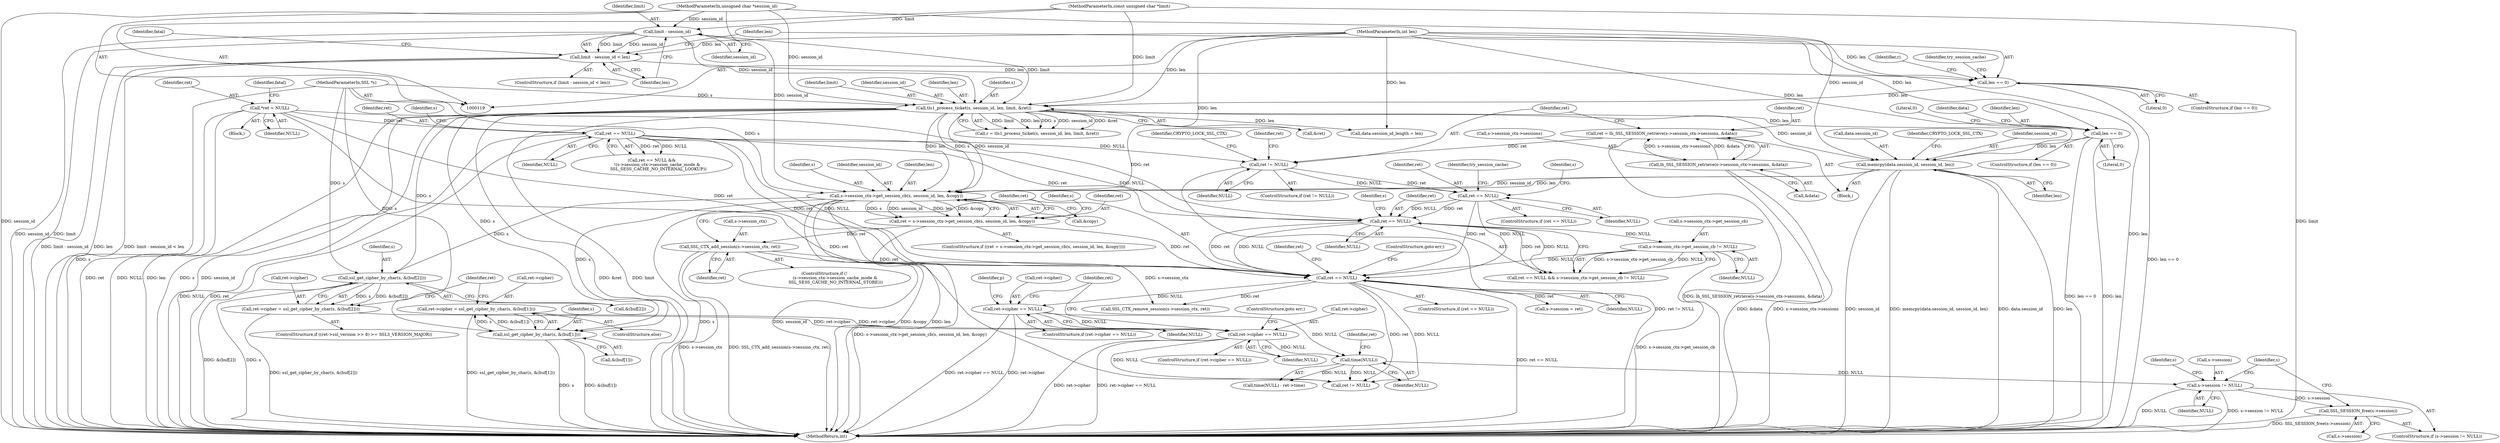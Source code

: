 digraph "0_openssl_a004e72b95835136d3f1ea90517f706c24c03da7_0@API" {
"1000471" [label="(Call,SSL_SESSION_free(s->session))"];
"1000466" [label="(Call,s->session != NULL)"];
"1000434" [label="(Call,time(NULL))"];
"1000420" [label="(Call,ret->cipher == NULL)"];
"1000409" [label="(Call,ret->cipher = ssl_get_cipher_by_char(s, &(buf[1])))"];
"1000413" [label="(Call,ssl_get_cipher_by_char(s, &(buf[1])))"];
"1000158" [label="(Call,tls1_process_ticket(s, session_id, len, limit, &ret))"];
"1000120" [label="(MethodParameterIn,SSL *s)"];
"1000140" [label="(Call,limit - session_id)"];
"1000123" [label="(MethodParameterIn,const unsigned char *limit)"];
"1000121" [label="(MethodParameterIn,unsigned char *session_id)"];
"1000150" [label="(Call,len == 0)"];
"1000139" [label="(Call,limit - session_id < len)"];
"1000122" [label="(MethodParameterIn,int len)"];
"1000285" [label="(Call,s->session_ctx->get_session_cb(s, session_id, len, &copy))"];
"1000219" [label="(Call,memcpy(data.session_id, session_id, len))"];
"1000214" [label="(Call,len == 0)"];
"1000398" [label="(Call,ret->cipher = ssl_get_cipher_by_char(s, &(buf[2])))"];
"1000402" [label="(Call,ssl_get_cipher_by_char(s, &(buf[2])))"];
"1000370" [label="(Call,ret->cipher == NULL)"];
"1000324" [label="(Call,ret == NULL)"];
"1000283" [label="(Call,ret = s->session_ctx->get_session_cb(s, session_id, len, &copy))"];
"1000252" [label="(Call,ret == NULL)"];
"1000238" [label="(Call,ret != NULL)"];
"1000227" [label="(Call,ret = lh_SSL_SESSION_retrieve(s->session_ctx->sessions, &data))"];
"1000229" [label="(Call,lh_SSL_SESSION_retrieve(s->session_ctx->sessions, &data))"];
"1000188" [label="(Call,ret == NULL)"];
"1000126" [label="(Call,*ret = NULL)"];
"1000267" [label="(Call,ret == NULL)"];
"1000318" [label="(Call,SSL_CTX_add_session(s->session_ctx, ret))"];
"1000270" [label="(Call,s->session_ctx->get_session_cb != NULL)"];
"1000251" [label="(ControlStructure,if (ret == NULL))"];
"1000140" [label="(Call,limit - session_id)"];
"1000424" [label="(Identifier,NULL)"];
"1000415" [label="(Call,&(buf[1]))"];
"1000228" [label="(Identifier,ret)"];
"1000403" [label="(Identifier,s)"];
"1000139" [label="(Call,limit - session_id < len)"];
"1000142" [label="(Identifier,session_id)"];
"1000408" [label="(ControlStructure,else)"];
"1000213" [label="(ControlStructure,if (len == 0))"];
"1000189" [label="(Identifier,ret)"];
"1000437" [label="(Identifier,ret)"];
"1000121" [label="(MethodParameterIn,unsigned char *session_id)"];
"1000220" [label="(Call,data.session_id)"];
"1000151" [label="(Identifier,len)"];
"1000122" [label="(MethodParameterIn,int len)"];
"1000296" [label="(Identifier,s)"];
"1000413" [label="(Call,ssl_get_cipher_by_char(s, &(buf[1])))"];
"1000470" [label="(Identifier,NULL)"];
"1000326" [label="(Identifier,NULL)"];
"1000269" [label="(Identifier,NULL)"];
"1000224" [label="(Identifier,len)"];
"1000477" [label="(Identifier,s)"];
"1000124" [label="(Block,)"];
"1000163" [label="(Call,&ret)"];
"1000266" [label="(Call,ret == NULL && s->session_ctx->get_session_cb != NULL)"];
"1000250" [label="(Identifier,CRYPTO_LOCK_SSL_CTX)"];
"1000380" [label="(Identifier,p)"];
"1000162" [label="(Identifier,limit)"];
"1000221" [label="(Identifier,data)"];
"1000410" [label="(Call,ret->cipher)"];
"1000229" [label="(Call,lh_SSL_SESSION_retrieve(s->session_ctx->sessions, &data))"];
"1000195" [label="(Identifier,s)"];
"1000370" [label="(Call,ret->cipher == NULL)"];
"1000319" [label="(Call,s->session_ctx)"];
"1000208" [label="(Call,data.session_id_length = len)"];
"1000141" [label="(Identifier,limit)"];
"1000226" [label="(Identifier,CRYPTO_LOCK_SSL_CTX)"];
"1000252" [label="(Call,ret == NULL)"];
"1000143" [label="(Identifier,len)"];
"1000282" [label="(ControlStructure,if ((ret = s->session_ctx->get_session_cb(s, session_id, len, &copy))))"];
"1000516" [label="(MethodReturn,int)"];
"1000276" [label="(Identifier,NULL)"];
"1000285" [label="(Call,s->session_ctx->get_session_cb(s, session_id, len, &copy))"];
"1000238" [label="(Call,ret != NULL)"];
"1000271" [label="(Call,s->session_ctx->get_session_cb)"];
"1000435" [label="(Identifier,NULL)"];
"1000472" [label="(Call,s->session)"];
"1000223" [label="(Identifier,session_id)"];
"1000371" [label="(Call,ret->cipher)"];
"1000215" [label="(Identifier,len)"];
"1000325" [label="(Identifier,ret)"];
"1000322" [label="(Identifier,ret)"];
"1000323" [label="(ControlStructure,if (ret == NULL))"];
"1000433" [label="(Call,time(NULL) - ret->time)"];
"1000422" [label="(Identifier,ret)"];
"1000149" [label="(ControlStructure,if (len == 0))"];
"1000286" [label="(Identifier,s)"];
"1000414" [label="(Identifier,s)"];
"1000465" [label="(ControlStructure,if (s->session != NULL))"];
"1000160" [label="(Identifier,session_id)"];
"1000245" [label="(Identifier,ret)"];
"1000158" [label="(Call,tls1_process_ticket(s, session_id, len, limit, &ret))"];
"1000253" [label="(Identifier,ret)"];
"1000131" [label="(Identifier,fatal)"];
"1000429" [label="(Identifier,ret)"];
"1000219" [label="(Call,memcpy(data.session_id, session_id, len))"];
"1000227" [label="(Call,ret = lh_SSL_SESSION_retrieve(s->session_ctx->sessions, &data))"];
"1000493" [label="(Call,ret != NULL)"];
"1000161" [label="(Identifier,len)"];
"1000270" [label="(Call,s->session_ctx->get_session_cb != NULL)"];
"1000466" [label="(Call,s->session != NULL)"];
"1000159" [label="(Identifier,s)"];
"1000190" [label="(Identifier,NULL)"];
"1000237" [label="(ControlStructure,if (ret != NULL))"];
"1000390" [label="(ControlStructure,if ((ret->ssl_version >> 8) >= SSL3_VERSION_MAJOR))"];
"1000399" [label="(Call,ret->cipher)"];
"1000473" [label="(Identifier,s)"];
"1000265" [label="(Identifier,try_session_cache)"];
"1000475" [label="(Call,s->session = ret)"];
"1000451" [label="(Call,SSL_CTX_remove_session(s->session_ctx, ret))"];
"1000187" [label="(Call,ret == NULL &&\n        !(s->session_ctx->session_cache_mode &\n          SSL_SESS_CACHE_NO_INTERNAL_LOOKUP))"];
"1000138" [label="(ControlStructure,if (limit - session_id < len))"];
"1000127" [label="(Identifier,ret)"];
"1000283" [label="(Call,ret = s->session_ctx->get_session_cb(s, session_id, len, &copy))"];
"1000188" [label="(Call,ret == NULL)"];
"1000230" [label="(Call,s->session_ctx->sessions)"];
"1000152" [label="(Literal,0)"];
"1000146" [label="(Identifier,fatal)"];
"1000409" [label="(Call,ret->cipher = ssl_get_cipher_by_char(s, &(buf[1])))"];
"1000156" [label="(Call,r = tls1_process_ticket(s, session_id, len, limit, &ret))"];
"1000289" [label="(Call,&copy)"];
"1000235" [label="(Call,&data)"];
"1000199" [label="(Block,)"];
"1000287" [label="(Identifier,session_id)"];
"1000150" [label="(Call,len == 0)"];
"1000157" [label="(Identifier,r)"];
"1000120" [label="(MethodParameterIn,SSL *s)"];
"1000126" [label="(Call,*ret = NULL)"];
"1000284" [label="(Identifier,ret)"];
"1000324" [label="(Call,ret == NULL)"];
"1000420" [label="(Call,ret->cipher == NULL)"];
"1000218" [label="(Literal,0)"];
"1000467" [label="(Call,s->session)"];
"1000154" [label="(Identifier,try_session_cache)"];
"1000267" [label="(Call,ret == NULL)"];
"1000425" [label="(ControlStructure,goto err;)"];
"1000128" [label="(Identifier,NULL)"];
"1000273" [label="(Identifier,s)"];
"1000216" [label="(Literal,0)"];
"1000404" [label="(Call,&(buf[2]))"];
"1000369" [label="(ControlStructure,if (ret->cipher == NULL))"];
"1000240" [label="(Identifier,NULL)"];
"1000288" [label="(Identifier,len)"];
"1000318" [label="(Call,SSL_CTX_add_session(s->session_ctx, ret))"];
"1000419" [label="(ControlStructure,if (ret->cipher == NULL))"];
"1000471" [label="(Call,SSL_SESSION_free(s->session))"];
"1000434" [label="(Call,time(NULL))"];
"1000268" [label="(Identifier,ret)"];
"1000402" [label="(Call,ssl_get_cipher_by_char(s, &(buf[2])))"];
"1000421" [label="(Call,ret->cipher)"];
"1000259" [label="(Identifier,s)"];
"1000254" [label="(Identifier,NULL)"];
"1000398" [label="(Call,ret->cipher = ssl_get_cipher_by_char(s, &(buf[2])))"];
"1000309" [label="(ControlStructure,if (!\n                (s->session_ctx->session_cache_mode &\n                 SSL_SESS_CACHE_NO_INTERNAL_STORE)))"];
"1000214" [label="(Call,len == 0)"];
"1000239" [label="(Identifier,ret)"];
"1000123" [label="(MethodParameterIn,const unsigned char *limit)"];
"1000374" [label="(Identifier,NULL)"];
"1000332" [label="(Identifier,ret)"];
"1000327" [label="(ControlStructure,goto err;)"];
"1000471" -> "1000465"  [label="AST: "];
"1000471" -> "1000472"  [label="CFG: "];
"1000472" -> "1000471"  [label="AST: "];
"1000477" -> "1000471"  [label="CFG: "];
"1000471" -> "1000516"  [label="DDG: SSL_SESSION_free(s->session)"];
"1000466" -> "1000471"  [label="DDG: s->session"];
"1000466" -> "1000465"  [label="AST: "];
"1000466" -> "1000470"  [label="CFG: "];
"1000467" -> "1000466"  [label="AST: "];
"1000470" -> "1000466"  [label="AST: "];
"1000473" -> "1000466"  [label="CFG: "];
"1000477" -> "1000466"  [label="CFG: "];
"1000466" -> "1000516"  [label="DDG: NULL"];
"1000466" -> "1000516"  [label="DDG: s->session != NULL"];
"1000434" -> "1000466"  [label="DDG: NULL"];
"1000434" -> "1000433"  [label="AST: "];
"1000434" -> "1000435"  [label="CFG: "];
"1000435" -> "1000434"  [label="AST: "];
"1000437" -> "1000434"  [label="CFG: "];
"1000434" -> "1000433"  [label="DDG: NULL"];
"1000420" -> "1000434"  [label="DDG: NULL"];
"1000370" -> "1000434"  [label="DDG: NULL"];
"1000434" -> "1000493"  [label="DDG: NULL"];
"1000420" -> "1000419"  [label="AST: "];
"1000420" -> "1000424"  [label="CFG: "];
"1000421" -> "1000420"  [label="AST: "];
"1000424" -> "1000420"  [label="AST: "];
"1000425" -> "1000420"  [label="CFG: "];
"1000429" -> "1000420"  [label="CFG: "];
"1000420" -> "1000516"  [label="DDG: ret->cipher == NULL"];
"1000420" -> "1000516"  [label="DDG: ret->cipher"];
"1000409" -> "1000420"  [label="DDG: ret->cipher"];
"1000398" -> "1000420"  [label="DDG: ret->cipher"];
"1000370" -> "1000420"  [label="DDG: NULL"];
"1000420" -> "1000493"  [label="DDG: NULL"];
"1000409" -> "1000408"  [label="AST: "];
"1000409" -> "1000413"  [label="CFG: "];
"1000410" -> "1000409"  [label="AST: "];
"1000413" -> "1000409"  [label="AST: "];
"1000422" -> "1000409"  [label="CFG: "];
"1000409" -> "1000516"  [label="DDG: ssl_get_cipher_by_char(s, &(buf[1]))"];
"1000413" -> "1000409"  [label="DDG: s"];
"1000413" -> "1000409"  [label="DDG: &(buf[1])"];
"1000413" -> "1000415"  [label="CFG: "];
"1000414" -> "1000413"  [label="AST: "];
"1000415" -> "1000413"  [label="AST: "];
"1000413" -> "1000516"  [label="DDG: s"];
"1000413" -> "1000516"  [label="DDG: &(buf[1])"];
"1000158" -> "1000413"  [label="DDG: s"];
"1000285" -> "1000413"  [label="DDG: s"];
"1000120" -> "1000413"  [label="DDG: s"];
"1000158" -> "1000156"  [label="AST: "];
"1000158" -> "1000163"  [label="CFG: "];
"1000159" -> "1000158"  [label="AST: "];
"1000160" -> "1000158"  [label="AST: "];
"1000161" -> "1000158"  [label="AST: "];
"1000162" -> "1000158"  [label="AST: "];
"1000163" -> "1000158"  [label="AST: "];
"1000156" -> "1000158"  [label="CFG: "];
"1000158" -> "1000516"  [label="DDG: s"];
"1000158" -> "1000516"  [label="DDG: session_id"];
"1000158" -> "1000516"  [label="DDG: &ret"];
"1000158" -> "1000516"  [label="DDG: limit"];
"1000158" -> "1000516"  [label="DDG: len"];
"1000158" -> "1000156"  [label="DDG: limit"];
"1000158" -> "1000156"  [label="DDG: len"];
"1000158" -> "1000156"  [label="DDG: s"];
"1000158" -> "1000156"  [label="DDG: session_id"];
"1000158" -> "1000156"  [label="DDG: &ret"];
"1000120" -> "1000158"  [label="DDG: s"];
"1000140" -> "1000158"  [label="DDG: session_id"];
"1000140" -> "1000158"  [label="DDG: limit"];
"1000121" -> "1000158"  [label="DDG: session_id"];
"1000150" -> "1000158"  [label="DDG: len"];
"1000122" -> "1000158"  [label="DDG: len"];
"1000123" -> "1000158"  [label="DDG: limit"];
"1000158" -> "1000208"  [label="DDG: len"];
"1000158" -> "1000214"  [label="DDG: len"];
"1000158" -> "1000219"  [label="DDG: session_id"];
"1000158" -> "1000285"  [label="DDG: s"];
"1000158" -> "1000285"  [label="DDG: session_id"];
"1000158" -> "1000285"  [label="DDG: len"];
"1000158" -> "1000402"  [label="DDG: s"];
"1000120" -> "1000119"  [label="AST: "];
"1000120" -> "1000516"  [label="DDG: s"];
"1000120" -> "1000285"  [label="DDG: s"];
"1000120" -> "1000402"  [label="DDG: s"];
"1000140" -> "1000139"  [label="AST: "];
"1000140" -> "1000142"  [label="CFG: "];
"1000141" -> "1000140"  [label="AST: "];
"1000142" -> "1000140"  [label="AST: "];
"1000143" -> "1000140"  [label="CFG: "];
"1000140" -> "1000516"  [label="DDG: session_id"];
"1000140" -> "1000516"  [label="DDG: limit"];
"1000140" -> "1000139"  [label="DDG: limit"];
"1000140" -> "1000139"  [label="DDG: session_id"];
"1000123" -> "1000140"  [label="DDG: limit"];
"1000121" -> "1000140"  [label="DDG: session_id"];
"1000123" -> "1000119"  [label="AST: "];
"1000123" -> "1000516"  [label="DDG: limit"];
"1000121" -> "1000119"  [label="AST: "];
"1000121" -> "1000516"  [label="DDG: session_id"];
"1000121" -> "1000219"  [label="DDG: session_id"];
"1000121" -> "1000285"  [label="DDG: session_id"];
"1000150" -> "1000149"  [label="AST: "];
"1000150" -> "1000152"  [label="CFG: "];
"1000151" -> "1000150"  [label="AST: "];
"1000152" -> "1000150"  [label="AST: "];
"1000154" -> "1000150"  [label="CFG: "];
"1000157" -> "1000150"  [label="CFG: "];
"1000150" -> "1000516"  [label="DDG: len == 0"];
"1000139" -> "1000150"  [label="DDG: len"];
"1000122" -> "1000150"  [label="DDG: len"];
"1000139" -> "1000138"  [label="AST: "];
"1000139" -> "1000143"  [label="CFG: "];
"1000143" -> "1000139"  [label="AST: "];
"1000146" -> "1000139"  [label="CFG: "];
"1000151" -> "1000139"  [label="CFG: "];
"1000139" -> "1000516"  [label="DDG: limit - session_id < len"];
"1000139" -> "1000516"  [label="DDG: limit - session_id"];
"1000139" -> "1000516"  [label="DDG: len"];
"1000122" -> "1000139"  [label="DDG: len"];
"1000122" -> "1000119"  [label="AST: "];
"1000122" -> "1000516"  [label="DDG: len"];
"1000122" -> "1000208"  [label="DDG: len"];
"1000122" -> "1000214"  [label="DDG: len"];
"1000122" -> "1000219"  [label="DDG: len"];
"1000122" -> "1000285"  [label="DDG: len"];
"1000285" -> "1000283"  [label="AST: "];
"1000285" -> "1000289"  [label="CFG: "];
"1000286" -> "1000285"  [label="AST: "];
"1000287" -> "1000285"  [label="AST: "];
"1000288" -> "1000285"  [label="AST: "];
"1000289" -> "1000285"  [label="AST: "];
"1000283" -> "1000285"  [label="CFG: "];
"1000285" -> "1000516"  [label="DDG: s"];
"1000285" -> "1000516"  [label="DDG: session_id"];
"1000285" -> "1000516"  [label="DDG: &copy"];
"1000285" -> "1000516"  [label="DDG: len"];
"1000285" -> "1000283"  [label="DDG: s"];
"1000285" -> "1000283"  [label="DDG: session_id"];
"1000285" -> "1000283"  [label="DDG: len"];
"1000285" -> "1000283"  [label="DDG: &copy"];
"1000219" -> "1000285"  [label="DDG: session_id"];
"1000219" -> "1000285"  [label="DDG: len"];
"1000285" -> "1000402"  [label="DDG: s"];
"1000219" -> "1000199"  [label="AST: "];
"1000219" -> "1000224"  [label="CFG: "];
"1000220" -> "1000219"  [label="AST: "];
"1000223" -> "1000219"  [label="AST: "];
"1000224" -> "1000219"  [label="AST: "];
"1000226" -> "1000219"  [label="CFG: "];
"1000219" -> "1000516"  [label="DDG: session_id"];
"1000219" -> "1000516"  [label="DDG: memcpy(data.session_id, session_id, len)"];
"1000219" -> "1000516"  [label="DDG: data.session_id"];
"1000219" -> "1000516"  [label="DDG: len"];
"1000214" -> "1000219"  [label="DDG: len"];
"1000214" -> "1000213"  [label="AST: "];
"1000214" -> "1000216"  [label="CFG: "];
"1000215" -> "1000214"  [label="AST: "];
"1000216" -> "1000214"  [label="AST: "];
"1000218" -> "1000214"  [label="CFG: "];
"1000221" -> "1000214"  [label="CFG: "];
"1000214" -> "1000516"  [label="DDG: len == 0"];
"1000214" -> "1000516"  [label="DDG: len"];
"1000398" -> "1000390"  [label="AST: "];
"1000398" -> "1000402"  [label="CFG: "];
"1000399" -> "1000398"  [label="AST: "];
"1000402" -> "1000398"  [label="AST: "];
"1000422" -> "1000398"  [label="CFG: "];
"1000398" -> "1000516"  [label="DDG: ssl_get_cipher_by_char(s, &(buf[2]))"];
"1000402" -> "1000398"  [label="DDG: s"];
"1000402" -> "1000398"  [label="DDG: &(buf[2])"];
"1000402" -> "1000404"  [label="CFG: "];
"1000403" -> "1000402"  [label="AST: "];
"1000404" -> "1000402"  [label="AST: "];
"1000402" -> "1000516"  [label="DDG: &(buf[2])"];
"1000402" -> "1000516"  [label="DDG: s"];
"1000370" -> "1000369"  [label="AST: "];
"1000370" -> "1000374"  [label="CFG: "];
"1000371" -> "1000370"  [label="AST: "];
"1000374" -> "1000370"  [label="AST: "];
"1000380" -> "1000370"  [label="CFG: "];
"1000429" -> "1000370"  [label="CFG: "];
"1000370" -> "1000516"  [label="DDG: ret->cipher == NULL"];
"1000370" -> "1000516"  [label="DDG: ret->cipher"];
"1000324" -> "1000370"  [label="DDG: NULL"];
"1000324" -> "1000323"  [label="AST: "];
"1000324" -> "1000326"  [label="CFG: "];
"1000325" -> "1000324"  [label="AST: "];
"1000326" -> "1000324"  [label="AST: "];
"1000327" -> "1000324"  [label="CFG: "];
"1000332" -> "1000324"  [label="CFG: "];
"1000324" -> "1000516"  [label="DDG: ret == NULL"];
"1000283" -> "1000324"  [label="DDG: ret"];
"1000252" -> "1000324"  [label="DDG: ret"];
"1000252" -> "1000324"  [label="DDG: NULL"];
"1000188" -> "1000324"  [label="DDG: ret"];
"1000188" -> "1000324"  [label="DDG: NULL"];
"1000267" -> "1000324"  [label="DDG: ret"];
"1000267" -> "1000324"  [label="DDG: NULL"];
"1000126" -> "1000324"  [label="DDG: ret"];
"1000318" -> "1000324"  [label="DDG: ret"];
"1000270" -> "1000324"  [label="DDG: NULL"];
"1000324" -> "1000451"  [label="DDG: ret"];
"1000324" -> "1000475"  [label="DDG: ret"];
"1000324" -> "1000493"  [label="DDG: ret"];
"1000324" -> "1000493"  [label="DDG: NULL"];
"1000283" -> "1000282"  [label="AST: "];
"1000284" -> "1000283"  [label="AST: "];
"1000296" -> "1000283"  [label="CFG: "];
"1000325" -> "1000283"  [label="CFG: "];
"1000283" -> "1000516"  [label="DDG: s->session_ctx->get_session_cb(s, session_id, len, &copy)"];
"1000283" -> "1000318"  [label="DDG: ret"];
"1000252" -> "1000251"  [label="AST: "];
"1000252" -> "1000254"  [label="CFG: "];
"1000253" -> "1000252"  [label="AST: "];
"1000254" -> "1000252"  [label="AST: "];
"1000259" -> "1000252"  [label="CFG: "];
"1000265" -> "1000252"  [label="CFG: "];
"1000238" -> "1000252"  [label="DDG: ret"];
"1000238" -> "1000252"  [label="DDG: NULL"];
"1000252" -> "1000267"  [label="DDG: ret"];
"1000252" -> "1000267"  [label="DDG: NULL"];
"1000238" -> "1000237"  [label="AST: "];
"1000238" -> "1000240"  [label="CFG: "];
"1000239" -> "1000238"  [label="AST: "];
"1000240" -> "1000238"  [label="AST: "];
"1000245" -> "1000238"  [label="CFG: "];
"1000250" -> "1000238"  [label="CFG: "];
"1000238" -> "1000516"  [label="DDG: ret != NULL"];
"1000227" -> "1000238"  [label="DDG: ret"];
"1000188" -> "1000238"  [label="DDG: NULL"];
"1000227" -> "1000199"  [label="AST: "];
"1000227" -> "1000229"  [label="CFG: "];
"1000228" -> "1000227"  [label="AST: "];
"1000229" -> "1000227"  [label="AST: "];
"1000239" -> "1000227"  [label="CFG: "];
"1000227" -> "1000516"  [label="DDG: lh_SSL_SESSION_retrieve(s->session_ctx->sessions, &data)"];
"1000229" -> "1000227"  [label="DDG: s->session_ctx->sessions"];
"1000229" -> "1000227"  [label="DDG: &data"];
"1000229" -> "1000235"  [label="CFG: "];
"1000230" -> "1000229"  [label="AST: "];
"1000235" -> "1000229"  [label="AST: "];
"1000229" -> "1000516"  [label="DDG: &data"];
"1000229" -> "1000516"  [label="DDG: s->session_ctx->sessions"];
"1000188" -> "1000187"  [label="AST: "];
"1000188" -> "1000190"  [label="CFG: "];
"1000189" -> "1000188"  [label="AST: "];
"1000190" -> "1000188"  [label="AST: "];
"1000195" -> "1000188"  [label="CFG: "];
"1000187" -> "1000188"  [label="CFG: "];
"1000188" -> "1000516"  [label="DDG: NULL"];
"1000188" -> "1000516"  [label="DDG: ret"];
"1000188" -> "1000187"  [label="DDG: ret"];
"1000188" -> "1000187"  [label="DDG: NULL"];
"1000126" -> "1000188"  [label="DDG: ret"];
"1000188" -> "1000267"  [label="DDG: ret"];
"1000188" -> "1000267"  [label="DDG: NULL"];
"1000126" -> "1000124"  [label="AST: "];
"1000126" -> "1000128"  [label="CFG: "];
"1000127" -> "1000126"  [label="AST: "];
"1000128" -> "1000126"  [label="AST: "];
"1000131" -> "1000126"  [label="CFG: "];
"1000126" -> "1000516"  [label="DDG: ret"];
"1000126" -> "1000516"  [label="DDG: NULL"];
"1000126" -> "1000267"  [label="DDG: ret"];
"1000126" -> "1000493"  [label="DDG: ret"];
"1000267" -> "1000266"  [label="AST: "];
"1000267" -> "1000269"  [label="CFG: "];
"1000268" -> "1000267"  [label="AST: "];
"1000269" -> "1000267"  [label="AST: "];
"1000273" -> "1000267"  [label="CFG: "];
"1000266" -> "1000267"  [label="CFG: "];
"1000267" -> "1000266"  [label="DDG: ret"];
"1000267" -> "1000266"  [label="DDG: NULL"];
"1000267" -> "1000270"  [label="DDG: NULL"];
"1000318" -> "1000309"  [label="AST: "];
"1000318" -> "1000322"  [label="CFG: "];
"1000319" -> "1000318"  [label="AST: "];
"1000322" -> "1000318"  [label="AST: "];
"1000325" -> "1000318"  [label="CFG: "];
"1000318" -> "1000516"  [label="DDG: SSL_CTX_add_session(s->session_ctx, ret)"];
"1000318" -> "1000516"  [label="DDG: s->session_ctx"];
"1000318" -> "1000451"  [label="DDG: s->session_ctx"];
"1000270" -> "1000266"  [label="AST: "];
"1000270" -> "1000276"  [label="CFG: "];
"1000271" -> "1000270"  [label="AST: "];
"1000276" -> "1000270"  [label="AST: "];
"1000266" -> "1000270"  [label="CFG: "];
"1000270" -> "1000516"  [label="DDG: s->session_ctx->get_session_cb"];
"1000270" -> "1000266"  [label="DDG: s->session_ctx->get_session_cb"];
"1000270" -> "1000266"  [label="DDG: NULL"];
}
